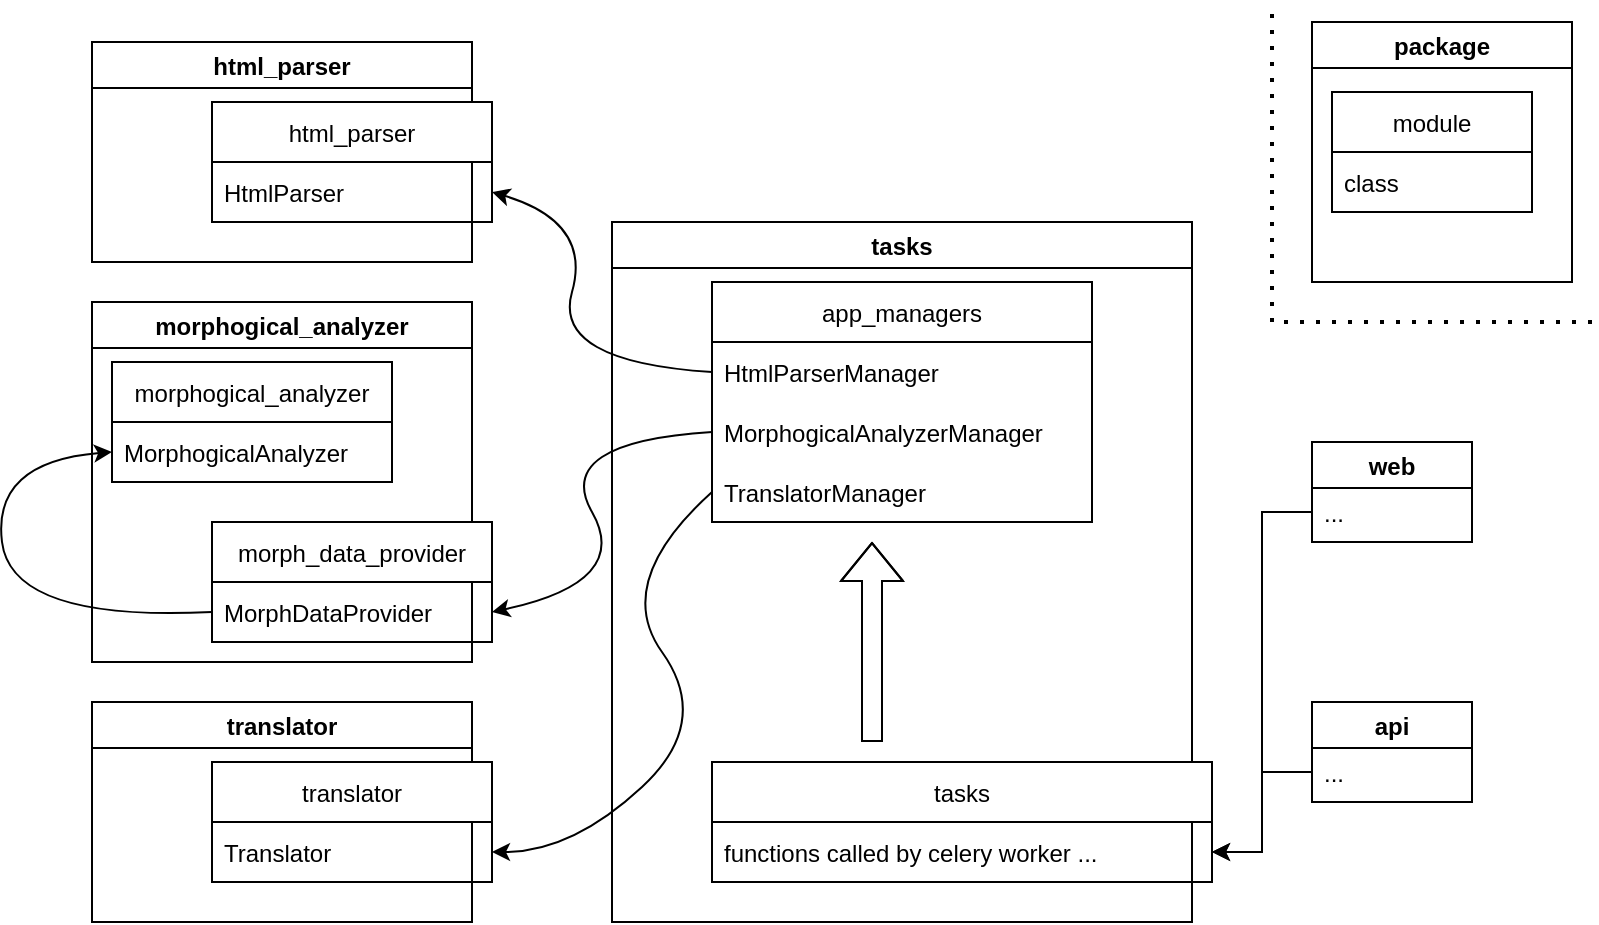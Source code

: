 <mxfile version="19.0.3" type="device"><diagram id="C5RBs43oDa-KdzZeNtuy" name="Page-1"><mxGraphModel dx="1038" dy="1716" grid="1" gridSize="10" guides="1" tooltips="1" connect="1" arrows="1" fold="1" page="1" pageScale="1" pageWidth="827" pageHeight="1169" math="0" shadow="0"><root><mxCell id="WIyWlLk6GJQsqaUBKTNV-0"/><mxCell id="WIyWlLk6GJQsqaUBKTNV-1" parent="WIyWlLk6GJQsqaUBKTNV-0"/><mxCell id="pGxuCqRpIUEPVfU1HZy7-41" value="html_parser" style="swimlane;" vertex="1" parent="WIyWlLk6GJQsqaUBKTNV-1"><mxGeometry x="50" y="20" width="190" height="110" as="geometry"/></mxCell><mxCell id="pGxuCqRpIUEPVfU1HZy7-22" value="html_parser" style="swimlane;fontStyle=0;childLayout=stackLayout;horizontal=1;startSize=30;horizontalStack=0;resizeParent=1;resizeParentMax=0;resizeLast=0;collapsible=1;marginBottom=0;" vertex="1" parent="pGxuCqRpIUEPVfU1HZy7-41"><mxGeometry x="60" y="30" width="140" height="60" as="geometry"/></mxCell><mxCell id="pGxuCqRpIUEPVfU1HZy7-23" value="HtmlParser" style="text;strokeColor=none;fillColor=none;align=left;verticalAlign=middle;spacingLeft=4;spacingRight=4;overflow=hidden;points=[[0,0.5],[1,0.5]];portConstraint=eastwest;rotatable=0;" vertex="1" parent="pGxuCqRpIUEPVfU1HZy7-22"><mxGeometry y="30" width="140" height="30" as="geometry"/></mxCell><mxCell id="pGxuCqRpIUEPVfU1HZy7-42" value="morphogical_analyzer" style="swimlane;" vertex="1" parent="WIyWlLk6GJQsqaUBKTNV-1"><mxGeometry x="50" y="150" width="190" height="180" as="geometry"/></mxCell><mxCell id="pGxuCqRpIUEPVfU1HZy7-26" value="morphogical_analyzer" style="swimlane;fontStyle=0;childLayout=stackLayout;horizontal=1;startSize=30;horizontalStack=0;resizeParent=1;resizeParentMax=0;resizeLast=0;collapsible=1;marginBottom=0;" vertex="1" parent="pGxuCqRpIUEPVfU1HZy7-42"><mxGeometry x="10" y="30" width="140" height="60" as="geometry"/></mxCell><mxCell id="pGxuCqRpIUEPVfU1HZy7-28" value="MorphogicalAnalyzer" style="text;strokeColor=none;fillColor=none;align=left;verticalAlign=middle;spacingLeft=4;spacingRight=4;overflow=hidden;points=[[0,0.5],[1,0.5]];portConstraint=eastwest;rotatable=0;" vertex="1" parent="pGxuCqRpIUEPVfU1HZy7-26"><mxGeometry y="30" width="140" height="30" as="geometry"/></mxCell><mxCell id="pGxuCqRpIUEPVfU1HZy7-43" value="morph_data_provider" style="swimlane;fontStyle=0;childLayout=stackLayout;horizontal=1;startSize=30;horizontalStack=0;resizeParent=1;resizeParentMax=0;resizeLast=0;collapsible=1;marginBottom=0;" vertex="1" parent="pGxuCqRpIUEPVfU1HZy7-42"><mxGeometry x="60" y="110" width="140" height="60" as="geometry"/></mxCell><mxCell id="pGxuCqRpIUEPVfU1HZy7-46" value="MorphDataProvider" style="text;strokeColor=none;fillColor=none;align=left;verticalAlign=middle;spacingLeft=4;spacingRight=4;overflow=hidden;points=[[0,0.5],[1,0.5]];portConstraint=eastwest;rotatable=0;" vertex="1" parent="pGxuCqRpIUEPVfU1HZy7-43"><mxGeometry y="30" width="140" height="30" as="geometry"/></mxCell><mxCell id="pGxuCqRpIUEPVfU1HZy7-82" value="" style="curved=1;endArrow=classic;html=1;rounded=0;entryX=0;entryY=0.5;entryDx=0;entryDy=0;exitX=0;exitY=0.5;exitDx=0;exitDy=0;" edge="1" parent="pGxuCqRpIUEPVfU1HZy7-42" source="pGxuCqRpIUEPVfU1HZy7-46" target="pGxuCqRpIUEPVfU1HZy7-28"><mxGeometry width="50" height="50" relative="1" as="geometry"><mxPoint x="-50" y="130" as="sourcePoint"/><mxPoint y="80" as="targetPoint"/><Array as="points"><mxPoint x="-40" y="160"/><mxPoint x="-50" y="80"/></Array></mxGeometry></mxCell><mxCell id="pGxuCqRpIUEPVfU1HZy7-47" value="translator" style="swimlane;startSize=23;" vertex="1" parent="WIyWlLk6GJQsqaUBKTNV-1"><mxGeometry x="50" y="350" width="190" height="110" as="geometry"/></mxCell><mxCell id="pGxuCqRpIUEPVfU1HZy7-30" value="translator" style="swimlane;fontStyle=0;childLayout=stackLayout;horizontal=1;startSize=30;horizontalStack=0;resizeParent=1;resizeParentMax=0;resizeLast=0;collapsible=1;marginBottom=0;" vertex="1" parent="pGxuCqRpIUEPVfU1HZy7-47"><mxGeometry x="60" y="30" width="140" height="60" as="geometry"/></mxCell><mxCell id="pGxuCqRpIUEPVfU1HZy7-33" value="Translator" style="text;strokeColor=none;fillColor=none;align=left;verticalAlign=middle;spacingLeft=4;spacingRight=4;overflow=hidden;points=[[0,0.5],[1,0.5]];portConstraint=eastwest;rotatable=0;" vertex="1" parent="pGxuCqRpIUEPVfU1HZy7-30"><mxGeometry y="30" width="140" height="30" as="geometry"/></mxCell><mxCell id="pGxuCqRpIUEPVfU1HZy7-52" value="tasks" style="swimlane;" vertex="1" parent="WIyWlLk6GJQsqaUBKTNV-1"><mxGeometry x="310" y="110" width="290" height="350" as="geometry"/></mxCell><mxCell id="pGxuCqRpIUEPVfU1HZy7-57" value="app_managers" style="swimlane;fontStyle=0;childLayout=stackLayout;horizontal=1;startSize=30;horizontalStack=0;resizeParent=1;resizeParentMax=0;resizeLast=0;collapsible=1;marginBottom=0;" vertex="1" parent="pGxuCqRpIUEPVfU1HZy7-52"><mxGeometry x="50" y="30" width="190" height="120" as="geometry"><mxRectangle x="340" y="120" width="110" height="30" as="alternateBounds"/></mxGeometry></mxCell><mxCell id="pGxuCqRpIUEPVfU1HZy7-60" value="HtmlParserManager" style="text;strokeColor=none;fillColor=none;align=left;verticalAlign=middle;spacingLeft=4;spacingRight=4;overflow=hidden;points=[[0,0.5],[1,0.5]];portConstraint=eastwest;rotatable=0;" vertex="1" parent="pGxuCqRpIUEPVfU1HZy7-57"><mxGeometry y="30" width="190" height="30" as="geometry"/></mxCell><mxCell id="pGxuCqRpIUEPVfU1HZy7-62" value="MorphogicalAnalyzerManager" style="text;strokeColor=none;fillColor=none;align=left;verticalAlign=middle;spacingLeft=4;spacingRight=4;overflow=hidden;points=[[0,0.5],[1,0.5]];portConstraint=eastwest;rotatable=0;" vertex="1" parent="pGxuCqRpIUEPVfU1HZy7-57"><mxGeometry y="60" width="190" height="30" as="geometry"/></mxCell><mxCell id="pGxuCqRpIUEPVfU1HZy7-68" value="TranslatorManager" style="text;strokeColor=none;fillColor=none;align=left;verticalAlign=middle;spacingLeft=4;spacingRight=4;overflow=hidden;points=[[0,0.5],[1,0.5]];portConstraint=eastwest;rotatable=0;" vertex="1" parent="pGxuCqRpIUEPVfU1HZy7-57"><mxGeometry y="90" width="190" height="30" as="geometry"/></mxCell><mxCell id="pGxuCqRpIUEPVfU1HZy7-53" value="tasks" style="swimlane;fontStyle=0;childLayout=stackLayout;horizontal=1;startSize=30;horizontalStack=0;resizeParent=1;resizeParentMax=0;resizeLast=0;collapsible=1;marginBottom=0;" vertex="1" parent="pGxuCqRpIUEPVfU1HZy7-52"><mxGeometry x="50" y="270" width="250" height="60" as="geometry"/></mxCell><mxCell id="pGxuCqRpIUEPVfU1HZy7-102" value="functions called by celery worker ..." style="text;strokeColor=none;fillColor=none;align=left;verticalAlign=middle;spacingLeft=4;spacingRight=4;overflow=hidden;points=[[0,0.5],[1,0.5]];portConstraint=eastwest;rotatable=0;" vertex="1" parent="pGxuCqRpIUEPVfU1HZy7-53"><mxGeometry y="30" width="250" height="30" as="geometry"/></mxCell><mxCell id="pGxuCqRpIUEPVfU1HZy7-117" value="" style="shape=flexArrow;endArrow=classic;html=1;rounded=0;" edge="1" parent="pGxuCqRpIUEPVfU1HZy7-52"><mxGeometry width="50" height="50" relative="1" as="geometry"><mxPoint x="130" y="260" as="sourcePoint"/><mxPoint x="130" y="160" as="targetPoint"/><Array as="points"><mxPoint x="130" y="220"/></Array></mxGeometry></mxCell><mxCell id="pGxuCqRpIUEPVfU1HZy7-87" value="api" style="swimlane;" vertex="1" parent="WIyWlLk6GJQsqaUBKTNV-1"><mxGeometry x="660" y="350" width="80" height="50" as="geometry"/></mxCell><mxCell id="pGxuCqRpIUEPVfU1HZy7-104" value="..." style="text;strokeColor=none;fillColor=none;align=left;verticalAlign=middle;spacingLeft=4;spacingRight=4;overflow=hidden;points=[[0,0.5],[1,0.5]];portConstraint=eastwest;rotatable=0;" vertex="1" parent="pGxuCqRpIUEPVfU1HZy7-87"><mxGeometry y="20" width="80" height="30" as="geometry"/></mxCell><mxCell id="pGxuCqRpIUEPVfU1HZy7-92" value="web" style="swimlane;" vertex="1" parent="WIyWlLk6GJQsqaUBKTNV-1"><mxGeometry x="660" y="220" width="80" height="50" as="geometry"/></mxCell><mxCell id="pGxuCqRpIUEPVfU1HZy7-122" value="..." style="text;strokeColor=none;fillColor=none;align=left;verticalAlign=middle;spacingLeft=4;spacingRight=4;overflow=hidden;points=[[0,0.5],[1,0.5]];portConstraint=eastwest;rotatable=0;" vertex="1" parent="pGxuCqRpIUEPVfU1HZy7-92"><mxGeometry y="20" width="80" height="30" as="geometry"/></mxCell><mxCell id="pGxuCqRpIUEPVfU1HZy7-109" value="" style="curved=1;endArrow=classic;html=1;rounded=0;exitX=0;exitY=0.5;exitDx=0;exitDy=0;entryX=1;entryY=0.5;entryDx=0;entryDy=0;" edge="1" parent="WIyWlLk6GJQsqaUBKTNV-1" source="pGxuCqRpIUEPVfU1HZy7-60" target="pGxuCqRpIUEPVfU1HZy7-23"><mxGeometry width="50" height="50" relative="1" as="geometry"><mxPoint x="270" y="200" as="sourcePoint"/><mxPoint x="320" y="150" as="targetPoint"/><Array as="points"><mxPoint x="280" y="180"/><mxPoint x="300" y="110"/></Array></mxGeometry></mxCell><mxCell id="pGxuCqRpIUEPVfU1HZy7-112" value="" style="curved=1;endArrow=classic;html=1;rounded=0;entryX=1;entryY=0.5;entryDx=0;entryDy=0;exitX=0;exitY=0.5;exitDx=0;exitDy=0;" edge="1" parent="WIyWlLk6GJQsqaUBKTNV-1" source="pGxuCqRpIUEPVfU1HZy7-62" target="pGxuCqRpIUEPVfU1HZy7-46"><mxGeometry width="50" height="50" relative="1" as="geometry"><mxPoint x="270" y="290" as="sourcePoint"/><mxPoint x="320" y="240" as="targetPoint"/><Array as="points"><mxPoint x="280" y="220"/><mxPoint x="320" y="290"/></Array></mxGeometry></mxCell><mxCell id="pGxuCqRpIUEPVfU1HZy7-114" value="" style="curved=1;endArrow=classic;html=1;rounded=0;entryX=1;entryY=0.5;entryDx=0;entryDy=0;exitX=0;exitY=0.5;exitDx=0;exitDy=0;" edge="1" parent="WIyWlLk6GJQsqaUBKTNV-1" source="pGxuCqRpIUEPVfU1HZy7-68" target="pGxuCqRpIUEPVfU1HZy7-33"><mxGeometry width="50" height="50" relative="1" as="geometry"><mxPoint x="270" y="420" as="sourcePoint"/><mxPoint x="320" y="370" as="targetPoint"/><Array as="points"><mxPoint x="310" y="290"/><mxPoint x="360" y="360"/><mxPoint x="290" y="425"/></Array></mxGeometry></mxCell><mxCell id="pGxuCqRpIUEPVfU1HZy7-121" value="" style="edgeStyle=orthogonalEdgeStyle;rounded=0;orthogonalLoop=1;jettySize=auto;html=1;" edge="1" parent="WIyWlLk6GJQsqaUBKTNV-1" source="pGxuCqRpIUEPVfU1HZy7-104" target="pGxuCqRpIUEPVfU1HZy7-102"><mxGeometry relative="1" as="geometry"/></mxCell><mxCell id="pGxuCqRpIUEPVfU1HZy7-124" value="" style="edgeStyle=orthogonalEdgeStyle;rounded=0;orthogonalLoop=1;jettySize=auto;html=1;entryX=1;entryY=0.5;entryDx=0;entryDy=0;" edge="1" parent="WIyWlLk6GJQsqaUBKTNV-1" source="pGxuCqRpIUEPVfU1HZy7-122" target="pGxuCqRpIUEPVfU1HZy7-102"><mxGeometry relative="1" as="geometry"/></mxCell><mxCell id="pGxuCqRpIUEPVfU1HZy7-129" value="package" style="swimlane;" vertex="1" parent="WIyWlLk6GJQsqaUBKTNV-1"><mxGeometry x="660" y="10" width="130" height="130" as="geometry"/></mxCell><mxCell id="pGxuCqRpIUEPVfU1HZy7-133" value="module" style="swimlane;fontStyle=0;childLayout=stackLayout;horizontal=1;startSize=30;horizontalStack=0;resizeParent=1;resizeParentMax=0;resizeLast=0;collapsible=1;marginBottom=0;" vertex="1" parent="pGxuCqRpIUEPVfU1HZy7-129"><mxGeometry x="10" y="35" width="100" height="60" as="geometry"/></mxCell><mxCell id="pGxuCqRpIUEPVfU1HZy7-134" value="class" style="text;strokeColor=none;fillColor=none;align=left;verticalAlign=middle;spacingLeft=4;spacingRight=4;overflow=hidden;points=[[0,0.5],[1,0.5]];portConstraint=eastwest;rotatable=0;" vertex="1" parent="pGxuCqRpIUEPVfU1HZy7-133"><mxGeometry y="30" width="100" height="30" as="geometry"/></mxCell><mxCell id="pGxuCqRpIUEPVfU1HZy7-132" value="" style="endArrow=none;dashed=1;html=1;dashPattern=1 3;strokeWidth=2;rounded=0;" edge="1" parent="WIyWlLk6GJQsqaUBKTNV-1"><mxGeometry width="50" height="50" relative="1" as="geometry"><mxPoint x="800" y="160" as="sourcePoint"/><mxPoint x="640" as="targetPoint"/><Array as="points"><mxPoint x="640" y="160"/></Array></mxGeometry></mxCell></root></mxGraphModel></diagram></mxfile>